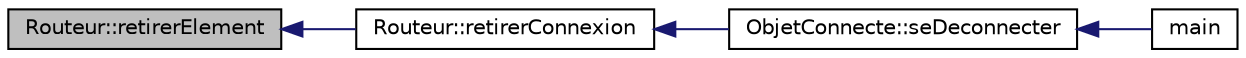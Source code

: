 digraph "Routeur::retirerElement"
{
  bgcolor="transparent";
  edge [fontname="Helvetica",fontsize="10",labelfontname="Helvetica",labelfontsize="10"];
  node [fontname="Helvetica",fontsize="10",shape=record];
  rankdir="LR";
  Node1 [label="Routeur::retirerElement",height=0.2,width=0.4,color="black", fillcolor="grey75", style="filled", fontcolor="black"];
  Node1 -> Node2 [dir="back",color="midnightblue",fontsize="10",style="solid",fontname="Helvetica"];
  Node2 [label="Routeur::retirerConnexion",height=0.2,width=0.4,color="black",URL="$class_routeur.html#acc8a7d1b7a4d855bab8560d58b33c7e4",tooltip="Retire la connexion au ID donné, ne fait rien si l&#39;id n&#39;est pas co  id l&#39;id à déconnecter. "];
  Node2 -> Node3 [dir="back",color="midnightblue",fontsize="10",style="solid",fontname="Helvetica"];
  Node3 [label="ObjetConnecte::seDeconnecter",height=0.2,width=0.4,color="black",URL="$class_objet_connecte.html#a3b006c6abde199dd38b365561a80f7d5",tooltip="Se déconnecte du routeur. "];
  Node3 -> Node4 [dir="back",color="midnightblue",fontsize="10",style="solid",fontname="Helvetica"];
  Node4 [label="main",height=0.2,width=0.4,color="black",URL="$main_8cpp.html#a0ddf1224851353fc92bfbff6f499fa97"];
}
